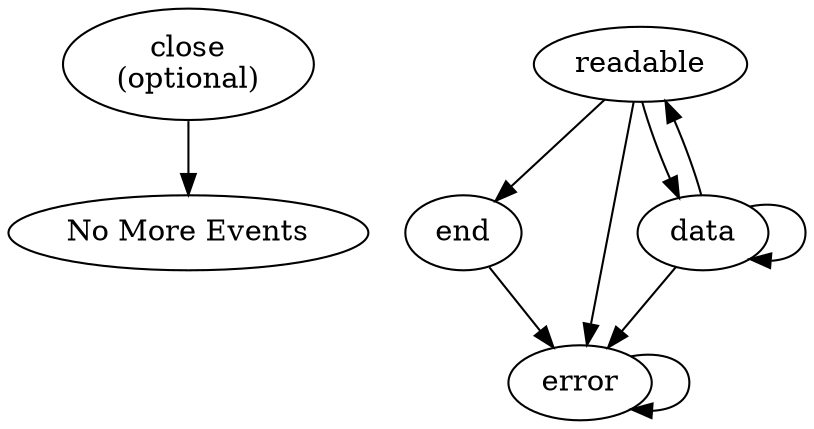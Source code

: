 digraph readable {
  close[label="close\n(optional)"];
  end;
  error;
  readable;
  data;
  nomoreevents[label="No More Events"];

  data -> data;
  data -> readable -> end;
  readable -> data;
  close -> nomoreevents;

  {end, error, readable, data} -> error;
}
